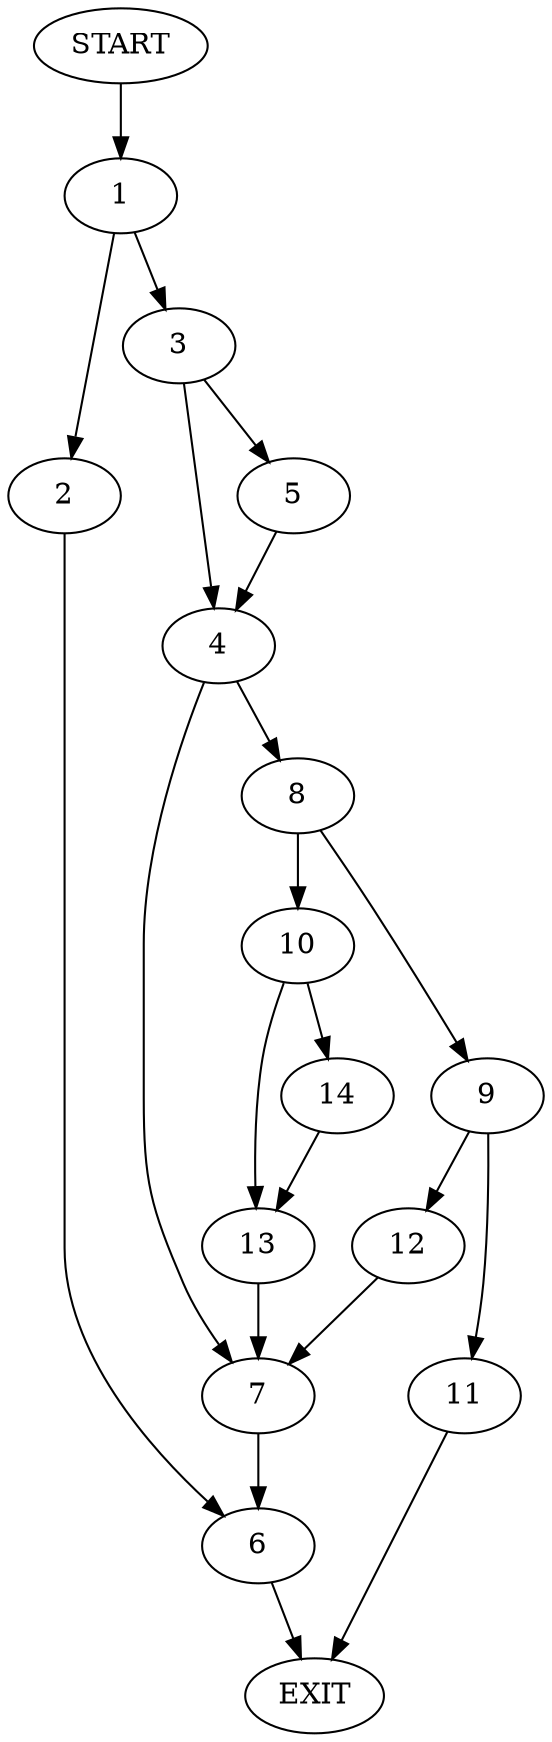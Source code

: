 digraph {
0 [label="START"]
15 [label="EXIT"]
0 -> 1
1 -> 2
1 -> 3
3 -> 4
3 -> 5
2 -> 6
6 -> 15
4 -> 7
4 -> 8
5 -> 4
8 -> 9
8 -> 10
7 -> 6
9 -> 11
9 -> 12
10 -> 13
10 -> 14
14 -> 13
13 -> 7
12 -> 7
11 -> 15
}
